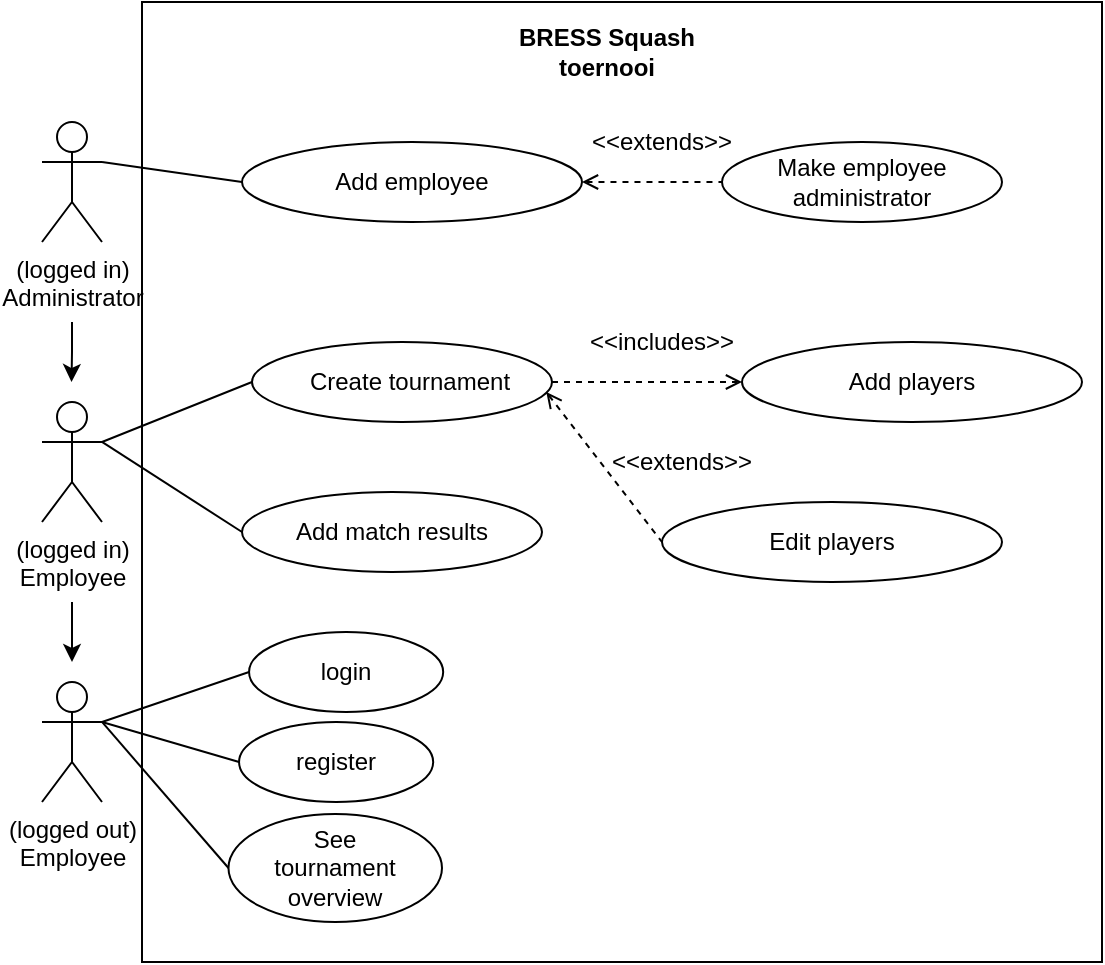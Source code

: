 <mxfile version="15.4.0" type="device"><diagram id="eTiONvdPmxFTWR8Z9iI-" name="Page-1"><mxGraphModel dx="853" dy="487" grid="1" gridSize="10" guides="1" tooltips="1" connect="1" arrows="1" fold="1" page="1" pageScale="1" pageWidth="850" pageHeight="1100" math="0" shadow="0"><root><mxCell id="0"/><mxCell id="1" parent="0"/><mxCell id="aI6xGY7kRgGGtKsXBVui-60" value="" style="whiteSpace=wrap;html=1;aspect=fixed;" vertex="1" parent="1"><mxGeometry x="220" y="150" width="480" height="480" as="geometry"/></mxCell><mxCell id="aI6xGY7kRgGGtKsXBVui-29" value="" style="edgeStyle=orthogonalEdgeStyle;rounded=0;orthogonalLoop=1;jettySize=auto;html=1;" edge="1" parent="1"><mxGeometry relative="1" as="geometry"><mxPoint x="185" y="450" as="sourcePoint"/><mxPoint x="185" y="480" as="targetPoint"/></mxGeometry></mxCell><mxCell id="aI6xGY7kRgGGtKsXBVui-38" style="edgeStyle=none;rounded=0;orthogonalLoop=1;jettySize=auto;html=1;exitX=1;exitY=0.333;exitDx=0;exitDy=0;exitPerimeter=0;entryX=0;entryY=0.5;entryDx=0;entryDy=0;endArrow=none;endFill=0;" edge="1" parent="1" source="aI6xGY7kRgGGtKsXBVui-4" target="aI6xGY7kRgGGtKsXBVui-32"><mxGeometry relative="1" as="geometry"/></mxCell><mxCell id="aI6xGY7kRgGGtKsXBVui-4" value="(logged out)&lt;br&gt;Employee" style="shape=umlActor;verticalLabelPosition=bottom;verticalAlign=top;html=1;outlineConnect=0;" vertex="1" parent="1"><mxGeometry x="170" y="490" width="30" height="60" as="geometry"/></mxCell><mxCell id="aI6xGY7kRgGGtKsXBVui-8" value="" style="group" vertex="1" connectable="0" parent="1"><mxGeometry x="275" y="320" width="150" height="40" as="geometry"/></mxCell><mxCell id="aI6xGY7kRgGGtKsXBVui-6" value="" style="ellipse;whiteSpace=wrap;html=1;" vertex="1" parent="aI6xGY7kRgGGtKsXBVui-8"><mxGeometry width="150" height="40" as="geometry"/></mxCell><mxCell id="aI6xGY7kRgGGtKsXBVui-7" value="Create tournament" style="text;html=1;strokeColor=none;fillColor=none;align=center;verticalAlign=middle;whiteSpace=wrap;rounded=0;" vertex="1" parent="aI6xGY7kRgGGtKsXBVui-8"><mxGeometry x="26.471" y="5" width="105.882" height="30" as="geometry"/></mxCell><mxCell id="aI6xGY7kRgGGtKsXBVui-17" value="" style="group" vertex="1" connectable="0" parent="1"><mxGeometry x="280" y="390" width="170" height="45" as="geometry"/></mxCell><mxCell id="aI6xGY7kRgGGtKsXBVui-18" value="" style="ellipse;whiteSpace=wrap;html=1;" vertex="1" parent="aI6xGY7kRgGGtKsXBVui-17"><mxGeometry x="-10" y="5" width="150" height="40" as="geometry"/></mxCell><mxCell id="aI6xGY7kRgGGtKsXBVui-19" value="Add match results" style="text;html=1;strokeColor=none;fillColor=none;align=center;verticalAlign=middle;whiteSpace=wrap;rounded=0;" vertex="1" parent="aI6xGY7kRgGGtKsXBVui-17"><mxGeometry x="5" y="10" width="120" height="30" as="geometry"/></mxCell><mxCell id="aI6xGY7kRgGGtKsXBVui-43" style="edgeStyle=none;rounded=0;orthogonalLoop=1;jettySize=auto;html=1;exitX=1;exitY=0.5;exitDx=0;exitDy=0;entryX=0;entryY=0.5;entryDx=0;entryDy=0;endArrow=none;endFill=0;dashed=1;startArrow=open;startFill=0;" edge="1" parent="1" source="aI6xGY7kRgGGtKsXBVui-22" target="aI6xGY7kRgGGtKsXBVui-24"><mxGeometry relative="1" as="geometry"/></mxCell><mxCell id="aI6xGY7kRgGGtKsXBVui-22" value="Add employee" style="ellipse;whiteSpace=wrap;html=1;" vertex="1" parent="1"><mxGeometry x="270" y="220" width="170" height="40" as="geometry"/></mxCell><mxCell id="aI6xGY7kRgGGtKsXBVui-42" style="edgeStyle=none;rounded=0;orthogonalLoop=1;jettySize=auto;html=1;exitX=1;exitY=0.333;exitDx=0;exitDy=0;exitPerimeter=0;entryX=0;entryY=0.5;entryDx=0;entryDy=0;endArrow=none;endFill=0;" edge="1" parent="1" source="aI6xGY7kRgGGtKsXBVui-23" target="aI6xGY7kRgGGtKsXBVui-22"><mxGeometry relative="1" as="geometry"/></mxCell><mxCell id="aI6xGY7kRgGGtKsXBVui-23" value="(logged in)&lt;br&gt;Administrator" style="shape=umlActor;verticalLabelPosition=bottom;verticalAlign=top;html=1;outlineConnect=0;" vertex="1" parent="1"><mxGeometry x="170" y="210" width="30" height="60" as="geometry"/></mxCell><mxCell id="aI6xGY7kRgGGtKsXBVui-24" value="Make employee administrator" style="ellipse;whiteSpace=wrap;html=1;" vertex="1" parent="1"><mxGeometry x="510" y="220" width="140" height="40" as="geometry"/></mxCell><mxCell id="aI6xGY7kRgGGtKsXBVui-15" value="" style="ellipse;whiteSpace=wrap;html=1;" vertex="1" parent="1"><mxGeometry x="480" y="400" width="170" height="40" as="geometry"/></mxCell><mxCell id="aI6xGY7kRgGGtKsXBVui-16" value="Edit players" style="text;html=1;strokeColor=none;fillColor=none;align=center;verticalAlign=middle;whiteSpace=wrap;rounded=0;" vertex="1" parent="1"><mxGeometry x="505" y="405" width="120" height="30" as="geometry"/></mxCell><mxCell id="aI6xGY7kRgGGtKsXBVui-40" style="edgeStyle=none;rounded=0;orthogonalLoop=1;jettySize=auto;html=1;exitX=1;exitY=0.333;exitDx=0;exitDy=0;exitPerimeter=0;entryX=0;entryY=0.5;entryDx=0;entryDy=0;endArrow=none;endFill=0;" edge="1" parent="1" source="aI6xGY7kRgGGtKsXBVui-25" target="aI6xGY7kRgGGtKsXBVui-18"><mxGeometry relative="1" as="geometry"/></mxCell><mxCell id="aI6xGY7kRgGGtKsXBVui-25" value="(logged in)&lt;br&gt;Employee" style="shape=umlActor;verticalLabelPosition=bottom;verticalAlign=top;html=1;outlineConnect=0;" vertex="1" parent="1"><mxGeometry x="170" y="350" width="30" height="60" as="geometry"/></mxCell><mxCell id="aI6xGY7kRgGGtKsXBVui-31" value="" style="group" vertex="1" connectable="0" parent="1"><mxGeometry x="280" y="460" width="110" height="45" as="geometry"/></mxCell><mxCell id="aI6xGY7kRgGGtKsXBVui-32" value="" style="ellipse;whiteSpace=wrap;html=1;" vertex="1" parent="aI6xGY7kRgGGtKsXBVui-31"><mxGeometry x="-6.471" y="5" width="97.059" height="40" as="geometry"/></mxCell><mxCell id="aI6xGY7kRgGGtKsXBVui-33" value="login" style="text;html=1;strokeColor=none;fillColor=none;align=center;verticalAlign=middle;whiteSpace=wrap;rounded=0;" vertex="1" parent="aI6xGY7kRgGGtKsXBVui-31"><mxGeometry x="3.235" y="10" width="77.647" height="30" as="geometry"/></mxCell><mxCell id="aI6xGY7kRgGGtKsXBVui-34" value="" style="group" vertex="1" connectable="0" parent="1"><mxGeometry x="275" y="505" width="110" height="45" as="geometry"/></mxCell><mxCell id="aI6xGY7kRgGGtKsXBVui-35" value="" style="ellipse;whiteSpace=wrap;html=1;" vertex="1" parent="aI6xGY7kRgGGtKsXBVui-34"><mxGeometry x="-6.471" y="5" width="97.059" height="40" as="geometry"/></mxCell><mxCell id="aI6xGY7kRgGGtKsXBVui-36" value="register" style="text;html=1;strokeColor=none;fillColor=none;align=center;verticalAlign=middle;whiteSpace=wrap;rounded=0;" vertex="1" parent="aI6xGY7kRgGGtKsXBVui-34"><mxGeometry x="3.235" y="10" width="77.647" height="30" as="geometry"/></mxCell><mxCell id="aI6xGY7kRgGGtKsXBVui-39" style="edgeStyle=none;rounded=0;orthogonalLoop=1;jettySize=auto;html=1;exitX=0;exitY=0.5;exitDx=0;exitDy=0;entryX=1;entryY=0.333;entryDx=0;entryDy=0;entryPerimeter=0;endArrow=none;endFill=0;" edge="1" parent="1" source="aI6xGY7kRgGGtKsXBVui-35" target="aI6xGY7kRgGGtKsXBVui-4"><mxGeometry relative="1" as="geometry"/></mxCell><mxCell id="aI6xGY7kRgGGtKsXBVui-41" style="edgeStyle=none;rounded=0;orthogonalLoop=1;jettySize=auto;html=1;exitX=0;exitY=0.5;exitDx=0;exitDy=0;endArrow=none;endFill=0;" edge="1" parent="1" source="aI6xGY7kRgGGtKsXBVui-6"><mxGeometry relative="1" as="geometry"><mxPoint x="200" y="370" as="targetPoint"/></mxGeometry></mxCell><mxCell id="aI6xGY7kRgGGtKsXBVui-44" style="edgeStyle=none;rounded=0;orthogonalLoop=1;jettySize=auto;html=1;exitX=1;exitY=0.5;exitDx=0;exitDy=0;entryX=0;entryY=0.5;entryDx=0;entryDy=0;endArrow=open;endFill=0;dashed=1;" edge="1" parent="1" source="aI6xGY7kRgGGtKsXBVui-6" target="aI6xGY7kRgGGtKsXBVui-11"><mxGeometry relative="1" as="geometry"/></mxCell><mxCell id="aI6xGY7kRgGGtKsXBVui-45" style="edgeStyle=none;rounded=0;orthogonalLoop=1;jettySize=auto;html=1;exitX=0.981;exitY=0.625;exitDx=0;exitDy=0;entryX=0;entryY=0.5;entryDx=0;entryDy=0;endArrow=none;endFill=0;dashed=1;startArrow=open;startFill=0;exitPerimeter=0;" edge="1" parent="1" source="aI6xGY7kRgGGtKsXBVui-6" target="aI6xGY7kRgGGtKsXBVui-15"><mxGeometry relative="1" as="geometry"/></mxCell><mxCell id="aI6xGY7kRgGGtKsXBVui-46" value="&amp;lt;&amp;lt;extends&amp;gt;&amp;gt;" style="text;html=1;strokeColor=none;fillColor=none;align=center;verticalAlign=middle;whiteSpace=wrap;rounded=0;" vertex="1" parent="1"><mxGeometry x="460" y="210" width="40" height="20" as="geometry"/></mxCell><mxCell id="aI6xGY7kRgGGtKsXBVui-47" value="&amp;lt;&amp;lt;extends&amp;gt;&amp;gt;" style="text;html=1;strokeColor=none;fillColor=none;align=center;verticalAlign=middle;whiteSpace=wrap;rounded=0;" vertex="1" parent="1"><mxGeometry x="470" y="370" width="40" height="20" as="geometry"/></mxCell><mxCell id="aI6xGY7kRgGGtKsXBVui-48" value="&amp;lt;&amp;lt;includes&amp;gt;&amp;gt;" style="text;html=1;strokeColor=none;fillColor=none;align=center;verticalAlign=middle;whiteSpace=wrap;rounded=0;" vertex="1" parent="1"><mxGeometry x="460" y="310" width="40" height="20" as="geometry"/></mxCell><mxCell id="aI6xGY7kRgGGtKsXBVui-12" value="Add players" style="text;html=1;strokeColor=none;fillColor=none;align=center;verticalAlign=middle;whiteSpace=wrap;rounded=0;" vertex="1" parent="1"><mxGeometry x="545" y="325" width="120" height="30" as="geometry"/></mxCell><mxCell id="aI6xGY7kRgGGtKsXBVui-11" value="Add players" style="ellipse;whiteSpace=wrap;html=1;" vertex="1" parent="1"><mxGeometry x="520" y="320" width="170" height="40" as="geometry"/></mxCell><mxCell id="aI6xGY7kRgGGtKsXBVui-51" value="" style="group" vertex="1" connectable="0" parent="1"><mxGeometry x="270" y="550" width="115" height="60" as="geometry"/></mxCell><mxCell id="aI6xGY7kRgGGtKsXBVui-52" value="" style="ellipse;whiteSpace=wrap;html=1;" vertex="1" parent="aI6xGY7kRgGGtKsXBVui-51"><mxGeometry x="-6.76" y="6" width="106.76" height="54" as="geometry"/></mxCell><mxCell id="aI6xGY7kRgGGtKsXBVui-53" value="See tournament overview" style="text;html=1;strokeColor=none;fillColor=none;align=center;verticalAlign=middle;whiteSpace=wrap;rounded=0;" vertex="1" parent="aI6xGY7kRgGGtKsXBVui-51"><mxGeometry x="3.31" y="15" width="86.62" height="36" as="geometry"/></mxCell><mxCell id="aI6xGY7kRgGGtKsXBVui-58" value="" style="edgeStyle=orthogonalEdgeStyle;rounded=0;orthogonalLoop=1;jettySize=auto;html=1;" edge="1" parent="1"><mxGeometry relative="1" as="geometry"><mxPoint x="185" y="310" as="sourcePoint"/><mxPoint x="184.76" y="340" as="targetPoint"/><Array as="points"><mxPoint x="184.8" y="325"/><mxPoint x="184.8" y="325"/></Array></mxGeometry></mxCell><mxCell id="aI6xGY7kRgGGtKsXBVui-61" value="&lt;b&gt;BRESS Squash toernooi&lt;/b&gt;" style="text;html=1;strokeColor=none;fillColor=none;align=center;verticalAlign=middle;whiteSpace=wrap;rounded=0;" vertex="1" parent="1"><mxGeometry x="395" y="160" width="115" height="30" as="geometry"/></mxCell><mxCell id="aI6xGY7kRgGGtKsXBVui-63" style="edgeStyle=none;rounded=0;orthogonalLoop=1;jettySize=auto;html=1;exitX=0;exitY=0.5;exitDx=0;exitDy=0;entryX=1;entryY=0.333;entryDx=0;entryDy=0;entryPerimeter=0;startArrow=none;startFill=0;endArrow=none;endFill=0;" edge="1" parent="1" source="aI6xGY7kRgGGtKsXBVui-52" target="aI6xGY7kRgGGtKsXBVui-4"><mxGeometry relative="1" as="geometry"/></mxCell></root></mxGraphModel></diagram></mxfile>